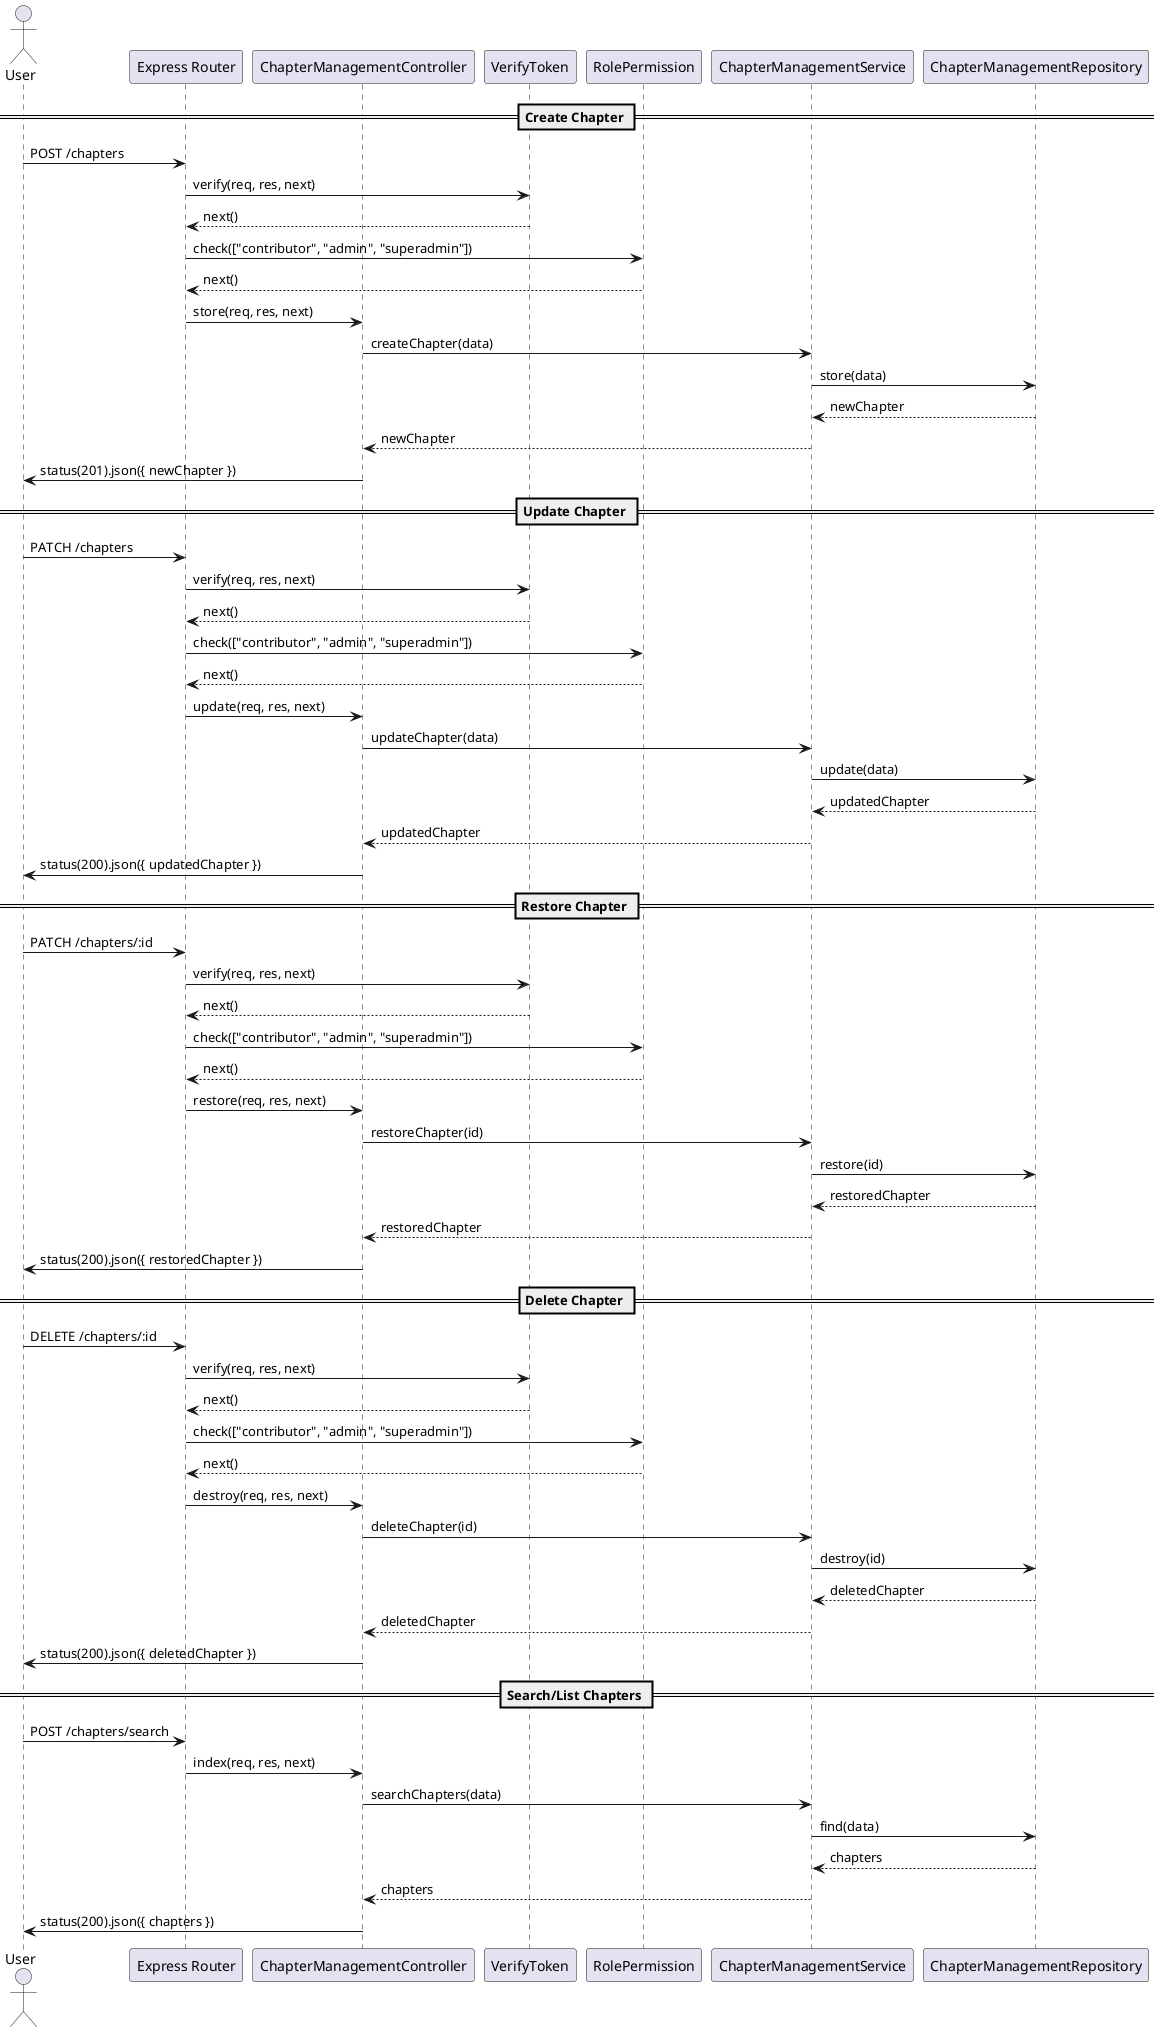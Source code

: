 @startuml
actor User
participant "Express Router" as Router
participant "ChapterManagementController" as Controller
participant "VerifyToken" as VerifyToken
participant "RolePermission" as RolePermission
participant "ChapterManagementService" as Service
participant "ChapterManagementRepository" as Repository

== Create Chapter ==
User -> Router: POST /chapters
Router -> VerifyToken: verify(req, res, next)
VerifyToken --> Router: next()
Router -> RolePermission: check(["contributor", "admin", "superadmin"])
RolePermission --> Router: next()
Router -> Controller: store(req, res, next)
Controller -> Service: createChapter(data)
Service -> Repository: store(data)
Repository --> Service: newChapter
Service --> Controller: newChapter
Controller -> User: status(201).json({ newChapter })

== Update Chapter ==
User -> Router: PATCH /chapters
Router -> VerifyToken: verify(req, res, next)
VerifyToken --> Router: next()
Router -> RolePermission: check(["contributor", "admin", "superadmin"])
RolePermission --> Router: next()
Router -> Controller: update(req, res, next)
Controller -> Service: updateChapter(data)
Service -> Repository: update(data)
Repository --> Service: updatedChapter
Service --> Controller: updatedChapter
Controller -> User: status(200).json({ updatedChapter })

== Restore Chapter ==
User -> Router: PATCH /chapters/:id
Router -> VerifyToken: verify(req, res, next)
VerifyToken --> Router: next()
Router -> RolePermission: check(["contributor", "admin", "superadmin"])
RolePermission --> Router: next()
Router -> Controller: restore(req, res, next)
Controller -> Service: restoreChapter(id)
Service -> Repository: restore(id)
Repository --> Service: restoredChapter
Service --> Controller: restoredChapter
Controller -> User: status(200).json({ restoredChapter })

== Delete Chapter ==
User -> Router: DELETE /chapters/:id
Router -> VerifyToken: verify(req, res, next)
VerifyToken --> Router: next()
Router -> RolePermission: check(["contributor", "admin", "superadmin"])
RolePermission --> Router: next()
Router -> Controller: destroy(req, res, next)
Controller -> Service: deleteChapter(id)
Service -> Repository: destroy(id)
Repository --> Service: deletedChapter
Service --> Controller: deletedChapter
Controller -> User: status(200).json({ deletedChapter })

== Search/List Chapters ==
User -> Router: POST /chapters/search
Router -> Controller: index(req, res, next)
Controller -> Service: searchChapters(data)
Service -> Repository: find(data)
Repository --> Service: chapters
Service --> Controller: chapters
Controller -> User: status(200).json({ chapters })

@enduml